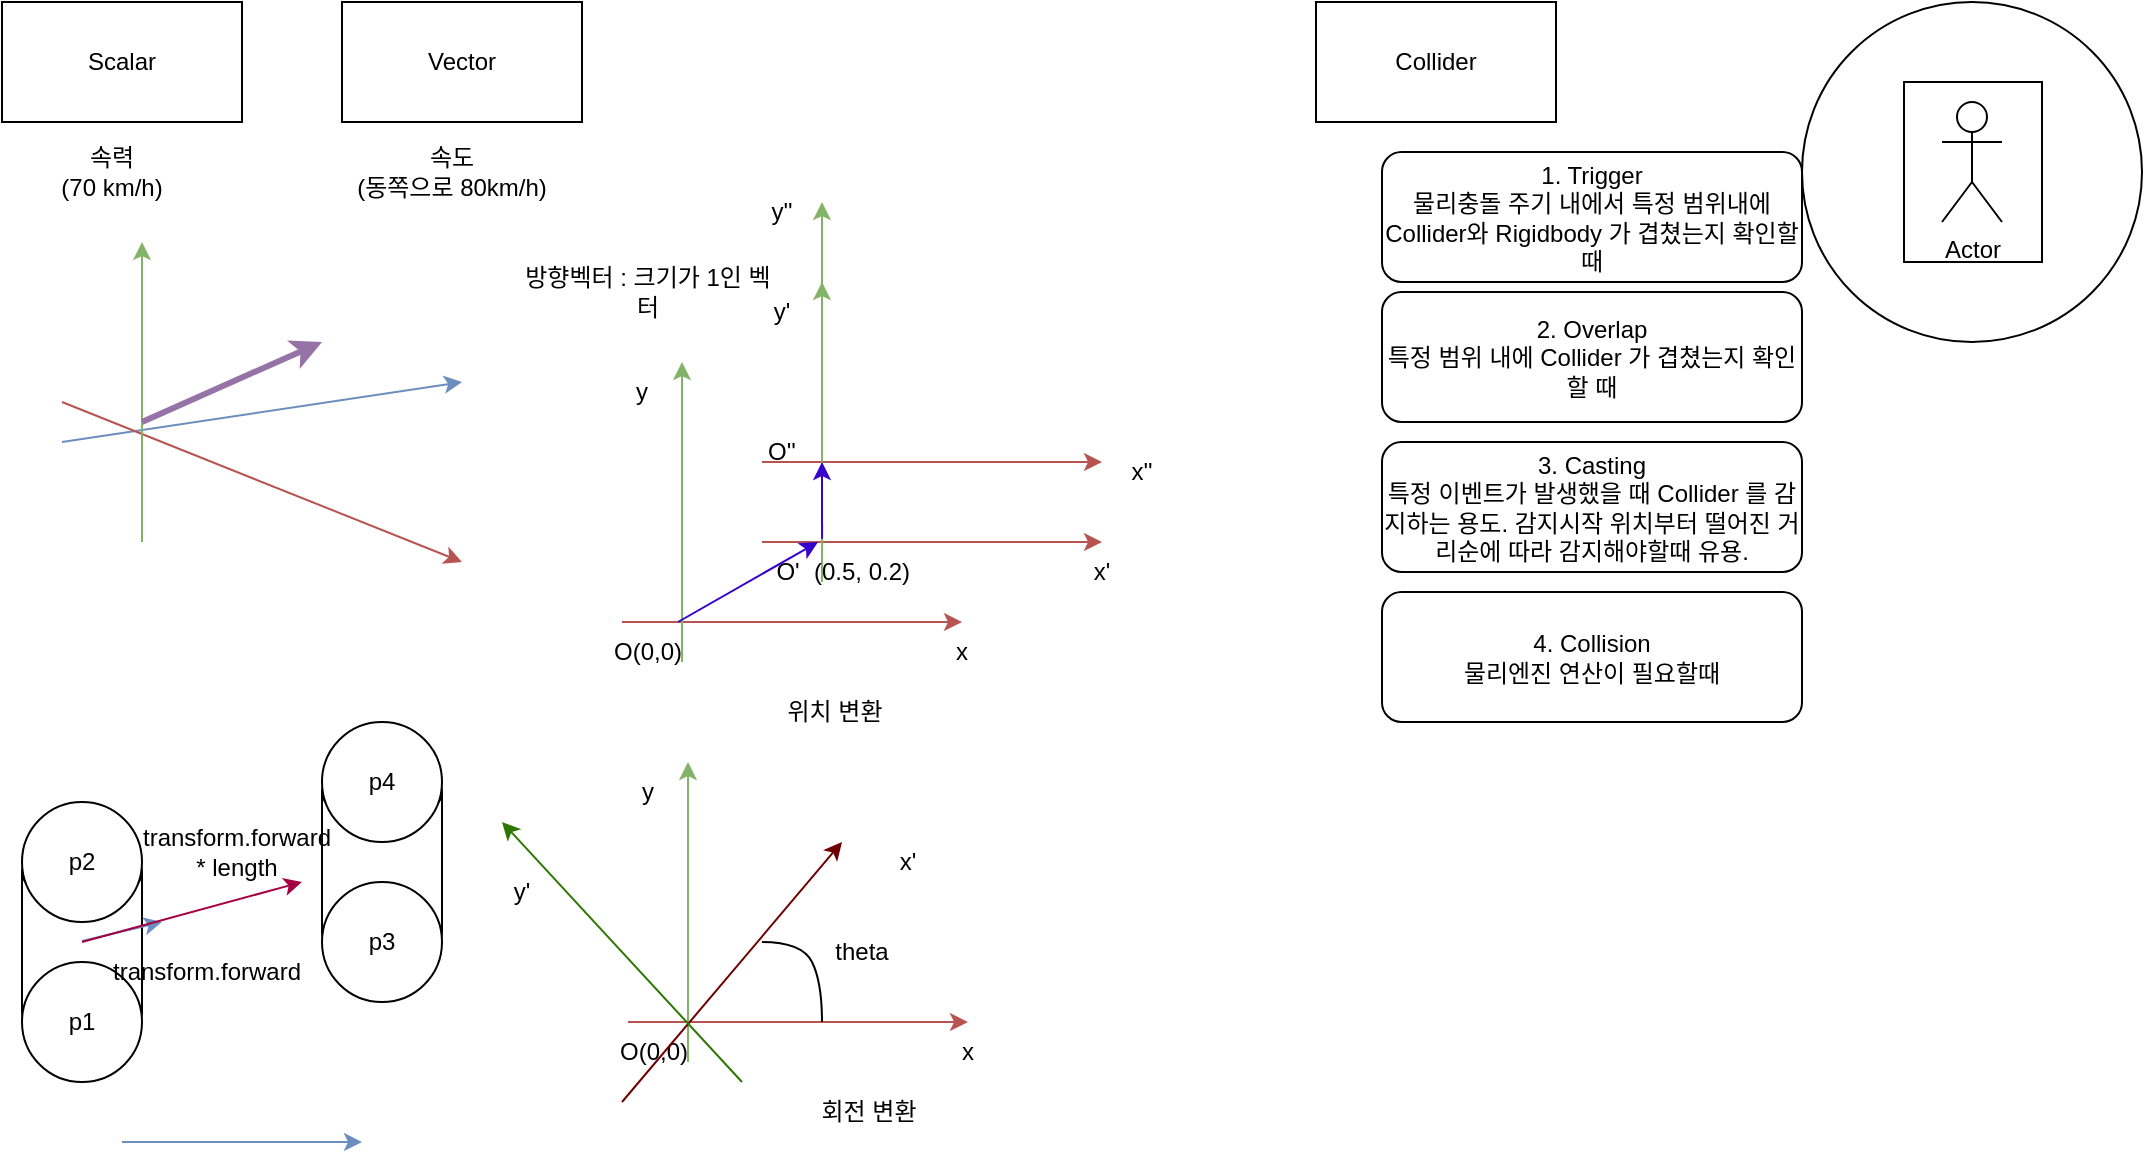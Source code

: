 <mxfile version="22.1.18" type="device">
  <diagram id="C5RBs43oDa-KdzZeNtuy" name="Page-1">
    <mxGraphModel dx="448" dy="437" grid="1" gridSize="10" guides="1" tooltips="1" connect="1" arrows="1" fold="1" page="1" pageScale="1" pageWidth="827" pageHeight="1169" math="0" shadow="0">
      <root>
        <mxCell id="WIyWlLk6GJQsqaUBKTNV-0" />
        <mxCell id="WIyWlLk6GJQsqaUBKTNV-1" parent="WIyWlLk6GJQsqaUBKTNV-0" />
        <mxCell id="uws5rtHumx_mVDU6YS2Q-72" value="" style="ellipse;whiteSpace=wrap;html=1;aspect=fixed;" vertex="1" parent="WIyWlLk6GJQsqaUBKTNV-1">
          <mxGeometry x="1070" y="30" width="170" height="170" as="geometry" />
        </mxCell>
        <mxCell id="uws5rtHumx_mVDU6YS2Q-73" value="" style="rounded=0;whiteSpace=wrap;html=1;" vertex="1" parent="WIyWlLk6GJQsqaUBKTNV-1">
          <mxGeometry x="1121" y="70" width="69" height="90" as="geometry" />
        </mxCell>
        <mxCell id="uws5rtHumx_mVDU6YS2Q-0" value="Scalar" style="rounded=0;whiteSpace=wrap;html=1;" vertex="1" parent="WIyWlLk6GJQsqaUBKTNV-1">
          <mxGeometry x="170" y="30" width="120" height="60" as="geometry" />
        </mxCell>
        <mxCell id="uws5rtHumx_mVDU6YS2Q-1" value="Vector" style="rounded=0;whiteSpace=wrap;html=1;" vertex="1" parent="WIyWlLk6GJQsqaUBKTNV-1">
          <mxGeometry x="340" y="30" width="120" height="60" as="geometry" />
        </mxCell>
        <mxCell id="uws5rtHumx_mVDU6YS2Q-2" value="속력&lt;br&gt;(70 km/h)" style="text;html=1;strokeColor=none;fillColor=none;align=center;verticalAlign=middle;whiteSpace=wrap;rounded=0;" vertex="1" parent="WIyWlLk6GJQsqaUBKTNV-1">
          <mxGeometry x="170" y="100" width="110" height="30" as="geometry" />
        </mxCell>
        <mxCell id="uws5rtHumx_mVDU6YS2Q-3" value="속도&lt;br&gt;(동쪽으로 80km/h)" style="text;html=1;strokeColor=none;fillColor=none;align=center;verticalAlign=middle;whiteSpace=wrap;rounded=0;" vertex="1" parent="WIyWlLk6GJQsqaUBKTNV-1">
          <mxGeometry x="340" y="100" width="110" height="30" as="geometry" />
        </mxCell>
        <mxCell id="uws5rtHumx_mVDU6YS2Q-4" value="" style="endArrow=classic;html=1;rounded=0;fillColor=#dae8fc;strokeColor=#6c8ebf;" edge="1" parent="WIyWlLk6GJQsqaUBKTNV-1">
          <mxGeometry width="50" height="50" relative="1" as="geometry">
            <mxPoint x="200" y="250" as="sourcePoint" />
            <mxPoint x="400" y="220" as="targetPoint" />
          </mxGeometry>
        </mxCell>
        <mxCell id="uws5rtHumx_mVDU6YS2Q-5" value="" style="endArrow=classic;html=1;rounded=0;fillColor=#f8cecc;strokeColor=#b85450;" edge="1" parent="WIyWlLk6GJQsqaUBKTNV-1">
          <mxGeometry width="50" height="50" relative="1" as="geometry">
            <mxPoint x="200" y="230" as="sourcePoint" />
            <mxPoint x="400" y="310" as="targetPoint" />
          </mxGeometry>
        </mxCell>
        <mxCell id="uws5rtHumx_mVDU6YS2Q-6" value="" style="endArrow=classic;html=1;rounded=0;fillColor=#d5e8d4;strokeColor=#82b366;" edge="1" parent="WIyWlLk6GJQsqaUBKTNV-1">
          <mxGeometry width="50" height="50" relative="1" as="geometry">
            <mxPoint x="240" y="300" as="sourcePoint" />
            <mxPoint x="240" y="150" as="targetPoint" />
          </mxGeometry>
        </mxCell>
        <mxCell id="uws5rtHumx_mVDU6YS2Q-7" value="" style="endArrow=classic;html=1;rounded=0;fillColor=#e1d5e7;strokeColor=#9673a6;strokeWidth=3;" edge="1" parent="WIyWlLk6GJQsqaUBKTNV-1">
          <mxGeometry width="50" height="50" relative="1" as="geometry">
            <mxPoint x="240" y="240" as="sourcePoint" />
            <mxPoint x="330" y="200" as="targetPoint" />
          </mxGeometry>
        </mxCell>
        <mxCell id="uws5rtHumx_mVDU6YS2Q-9" value="방향벡터 : 크기가 1인 벡터" style="text;html=1;strokeColor=none;fillColor=none;align=center;verticalAlign=middle;whiteSpace=wrap;rounded=0;" vertex="1" parent="WIyWlLk6GJQsqaUBKTNV-1">
          <mxGeometry x="430" y="150" width="126" height="50" as="geometry" />
        </mxCell>
        <mxCell id="uws5rtHumx_mVDU6YS2Q-11" value="" style="shape=cylinder3;whiteSpace=wrap;html=1;boundedLbl=1;backgroundOutline=1;size=15;" vertex="1" parent="WIyWlLk6GJQsqaUBKTNV-1">
          <mxGeometry x="180" y="450" width="60" height="100" as="geometry" />
        </mxCell>
        <mxCell id="uws5rtHumx_mVDU6YS2Q-13" value="" style="ellipse;whiteSpace=wrap;html=1;aspect=fixed;" vertex="1" parent="WIyWlLk6GJQsqaUBKTNV-1">
          <mxGeometry x="180" y="430" width="60" height="60" as="geometry" />
        </mxCell>
        <mxCell id="uws5rtHumx_mVDU6YS2Q-14" value="" style="ellipse;whiteSpace=wrap;html=1;aspect=fixed;" vertex="1" parent="WIyWlLk6GJQsqaUBKTNV-1">
          <mxGeometry x="180" y="510" width="60" height="60" as="geometry" />
        </mxCell>
        <mxCell id="uws5rtHumx_mVDU6YS2Q-15" value="" style="shape=cylinder3;whiteSpace=wrap;html=1;boundedLbl=1;backgroundOutline=1;size=15;" vertex="1" parent="WIyWlLk6GJQsqaUBKTNV-1">
          <mxGeometry x="330" y="410" width="60" height="100" as="geometry" />
        </mxCell>
        <mxCell id="uws5rtHumx_mVDU6YS2Q-16" value="" style="ellipse;whiteSpace=wrap;html=1;aspect=fixed;" vertex="1" parent="WIyWlLk6GJQsqaUBKTNV-1">
          <mxGeometry x="330" y="390" width="60" height="60" as="geometry" />
        </mxCell>
        <mxCell id="uws5rtHumx_mVDU6YS2Q-17" value="" style="ellipse;whiteSpace=wrap;html=1;aspect=fixed;" vertex="1" parent="WIyWlLk6GJQsqaUBKTNV-1">
          <mxGeometry x="330" y="470" width="60" height="60" as="geometry" />
        </mxCell>
        <mxCell id="uws5rtHumx_mVDU6YS2Q-19" value="" style="endArrow=classic;html=1;rounded=0;fillColor=#dae8fc;strokeColor=#6c8ebf;" edge="1" parent="WIyWlLk6GJQsqaUBKTNV-1">
          <mxGeometry width="50" height="50" relative="1" as="geometry">
            <mxPoint x="230" y="600" as="sourcePoint" />
            <mxPoint x="350" y="600" as="targetPoint" />
          </mxGeometry>
        </mxCell>
        <mxCell id="uws5rtHumx_mVDU6YS2Q-20" value="" style="endArrow=classic;html=1;rounded=0;fillColor=#dae8fc;strokeColor=#6c8ebf;" edge="1" parent="WIyWlLk6GJQsqaUBKTNV-1">
          <mxGeometry width="50" height="50" relative="1" as="geometry">
            <mxPoint x="210" y="499.5" as="sourcePoint" />
            <mxPoint x="250" y="490" as="targetPoint" />
          </mxGeometry>
        </mxCell>
        <mxCell id="uws5rtHumx_mVDU6YS2Q-22" value="" style="endArrow=classic;html=1;rounded=0;fillColor=#f8cecc;strokeColor=#b85450;" edge="1" parent="WIyWlLk6GJQsqaUBKTNV-1">
          <mxGeometry width="50" height="50" relative="1" as="geometry">
            <mxPoint x="480" y="340" as="sourcePoint" />
            <mxPoint x="650" y="340" as="targetPoint" />
          </mxGeometry>
        </mxCell>
        <mxCell id="uws5rtHumx_mVDU6YS2Q-23" value="" style="endArrow=classic;html=1;rounded=0;fillColor=#d5e8d4;strokeColor=#82b366;" edge="1" parent="WIyWlLk6GJQsqaUBKTNV-1">
          <mxGeometry width="50" height="50" relative="1" as="geometry">
            <mxPoint x="510" y="360" as="sourcePoint" />
            <mxPoint x="510" y="210" as="targetPoint" />
          </mxGeometry>
        </mxCell>
        <mxCell id="uws5rtHumx_mVDU6YS2Q-24" value="x" style="text;html=1;strokeColor=none;fillColor=none;align=center;verticalAlign=middle;whiteSpace=wrap;rounded=0;" vertex="1" parent="WIyWlLk6GJQsqaUBKTNV-1">
          <mxGeometry x="620" y="340" width="60" height="30" as="geometry" />
        </mxCell>
        <mxCell id="uws5rtHumx_mVDU6YS2Q-25" value="y" style="text;html=1;strokeColor=none;fillColor=none;align=center;verticalAlign=middle;whiteSpace=wrap;rounded=0;" vertex="1" parent="WIyWlLk6GJQsqaUBKTNV-1">
          <mxGeometry x="460" y="210" width="60" height="30" as="geometry" />
        </mxCell>
        <mxCell id="uws5rtHumx_mVDU6YS2Q-26" value="O(0,0)" style="text;html=1;strokeColor=none;fillColor=none;align=center;verticalAlign=middle;whiteSpace=wrap;rounded=0;" vertex="1" parent="WIyWlLk6GJQsqaUBKTNV-1">
          <mxGeometry x="463" y="340" width="60" height="30" as="geometry" />
        </mxCell>
        <mxCell id="uws5rtHumx_mVDU6YS2Q-27" value="" style="endArrow=classic;html=1;rounded=0;fillColor=#f8cecc;strokeColor=#b85450;" edge="1" parent="WIyWlLk6GJQsqaUBKTNV-1">
          <mxGeometry width="50" height="50" relative="1" as="geometry">
            <mxPoint x="550" y="300" as="sourcePoint" />
            <mxPoint x="720" y="300" as="targetPoint" />
          </mxGeometry>
        </mxCell>
        <mxCell id="uws5rtHumx_mVDU6YS2Q-28" value="" style="endArrow=classic;html=1;rounded=0;fillColor=#d5e8d4;strokeColor=#82b366;" edge="1" parent="WIyWlLk6GJQsqaUBKTNV-1">
          <mxGeometry width="50" height="50" relative="1" as="geometry">
            <mxPoint x="580" y="320" as="sourcePoint" />
            <mxPoint x="580" y="170" as="targetPoint" />
          </mxGeometry>
        </mxCell>
        <mxCell id="uws5rtHumx_mVDU6YS2Q-29" value="x&#39;" style="text;html=1;strokeColor=none;fillColor=none;align=center;verticalAlign=middle;whiteSpace=wrap;rounded=0;" vertex="1" parent="WIyWlLk6GJQsqaUBKTNV-1">
          <mxGeometry x="690" y="300" width="60" height="30" as="geometry" />
        </mxCell>
        <mxCell id="uws5rtHumx_mVDU6YS2Q-30" value="y&#39;" style="text;html=1;strokeColor=none;fillColor=none;align=center;verticalAlign=middle;whiteSpace=wrap;rounded=0;" vertex="1" parent="WIyWlLk6GJQsqaUBKTNV-1">
          <mxGeometry x="530" y="170" width="60" height="30" as="geometry" />
        </mxCell>
        <mxCell id="uws5rtHumx_mVDU6YS2Q-31" value="O&#39;" style="text;html=1;strokeColor=none;fillColor=none;align=center;verticalAlign=middle;whiteSpace=wrap;rounded=0;" vertex="1" parent="WIyWlLk6GJQsqaUBKTNV-1">
          <mxGeometry x="533" y="300" width="60" height="30" as="geometry" />
        </mxCell>
        <mxCell id="uws5rtHumx_mVDU6YS2Q-32" value="" style="endArrow=classic;html=1;rounded=0;exitX=0.75;exitY=0;exitDx=0;exitDy=0;entryX=0.75;entryY=0;entryDx=0;entryDy=0;fillColor=#6a00ff;strokeColor=#3700CC;" edge="1" parent="WIyWlLk6GJQsqaUBKTNV-1" source="uws5rtHumx_mVDU6YS2Q-26" target="uws5rtHumx_mVDU6YS2Q-31">
          <mxGeometry width="50" height="50" relative="1" as="geometry">
            <mxPoint x="570" y="340" as="sourcePoint" />
            <mxPoint x="620" y="290" as="targetPoint" />
          </mxGeometry>
        </mxCell>
        <mxCell id="uws5rtHumx_mVDU6YS2Q-33" value="위치 변환" style="text;html=1;strokeColor=none;fillColor=none;align=center;verticalAlign=middle;whiteSpace=wrap;rounded=0;" vertex="1" parent="WIyWlLk6GJQsqaUBKTNV-1">
          <mxGeometry x="523" y="370" width="127" height="30" as="geometry" />
        </mxCell>
        <mxCell id="uws5rtHumx_mVDU6YS2Q-34" value="(0.5, 0.2)" style="text;html=1;strokeColor=none;fillColor=none;align=center;verticalAlign=middle;whiteSpace=wrap;rounded=0;" vertex="1" parent="WIyWlLk6GJQsqaUBKTNV-1">
          <mxGeometry x="570" y="300" width="60" height="30" as="geometry" />
        </mxCell>
        <mxCell id="uws5rtHumx_mVDU6YS2Q-35" value="" style="endArrow=classic;html=1;rounded=0;fillColor=#f8cecc;strokeColor=#b85450;" edge="1" parent="WIyWlLk6GJQsqaUBKTNV-1">
          <mxGeometry width="50" height="50" relative="1" as="geometry">
            <mxPoint x="550" y="260" as="sourcePoint" />
            <mxPoint x="720" y="260" as="targetPoint" />
          </mxGeometry>
        </mxCell>
        <mxCell id="uws5rtHumx_mVDU6YS2Q-36" value="" style="endArrow=classic;html=1;rounded=0;fillColor=#d5e8d4;strokeColor=#82b366;" edge="1" parent="WIyWlLk6GJQsqaUBKTNV-1">
          <mxGeometry width="50" height="50" relative="1" as="geometry">
            <mxPoint x="580" y="280" as="sourcePoint" />
            <mxPoint x="580" y="130" as="targetPoint" />
          </mxGeometry>
        </mxCell>
        <mxCell id="uws5rtHumx_mVDU6YS2Q-37" value="y&#39;&#39;" style="text;html=1;strokeColor=none;fillColor=none;align=center;verticalAlign=middle;whiteSpace=wrap;rounded=0;" vertex="1" parent="WIyWlLk6GJQsqaUBKTNV-1">
          <mxGeometry x="530" y="120" width="60" height="30" as="geometry" />
        </mxCell>
        <mxCell id="uws5rtHumx_mVDU6YS2Q-38" value="x&#39;&#39;" style="text;html=1;strokeColor=none;fillColor=none;align=center;verticalAlign=middle;whiteSpace=wrap;rounded=0;" vertex="1" parent="WIyWlLk6GJQsqaUBKTNV-1">
          <mxGeometry x="710" y="250" width="60" height="30" as="geometry" />
        </mxCell>
        <mxCell id="uws5rtHumx_mVDU6YS2Q-40" value="O&#39;&#39;" style="text;html=1;strokeColor=none;fillColor=none;align=center;verticalAlign=middle;whiteSpace=wrap;rounded=0;" vertex="1" parent="WIyWlLk6GJQsqaUBKTNV-1">
          <mxGeometry x="530" y="240" width="60" height="30" as="geometry" />
        </mxCell>
        <mxCell id="uws5rtHumx_mVDU6YS2Q-41" value="" style="endArrow=classic;html=1;rounded=0;exitX=0.167;exitY=-0.056;exitDx=0;exitDy=0;fillColor=#6a00ff;strokeColor=#3700CC;exitPerimeter=0;" edge="1" parent="WIyWlLk6GJQsqaUBKTNV-1" source="uws5rtHumx_mVDU6YS2Q-34">
          <mxGeometry width="50" height="50" relative="1" as="geometry">
            <mxPoint x="518" y="350" as="sourcePoint" />
            <mxPoint x="580" y="260" as="targetPoint" />
          </mxGeometry>
        </mxCell>
        <mxCell id="uws5rtHumx_mVDU6YS2Q-42" value="" style="endArrow=classic;html=1;rounded=0;fillColor=#f8cecc;strokeColor=#b85450;" edge="1" parent="WIyWlLk6GJQsqaUBKTNV-1">
          <mxGeometry width="50" height="50" relative="1" as="geometry">
            <mxPoint x="483" y="540" as="sourcePoint" />
            <mxPoint x="653" y="540" as="targetPoint" />
          </mxGeometry>
        </mxCell>
        <mxCell id="uws5rtHumx_mVDU6YS2Q-43" value="" style="endArrow=classic;html=1;rounded=0;fillColor=#d5e8d4;strokeColor=#82b366;" edge="1" parent="WIyWlLk6GJQsqaUBKTNV-1">
          <mxGeometry width="50" height="50" relative="1" as="geometry">
            <mxPoint x="513" y="560" as="sourcePoint" />
            <mxPoint x="513" y="410" as="targetPoint" />
          </mxGeometry>
        </mxCell>
        <mxCell id="uws5rtHumx_mVDU6YS2Q-44" value="x" style="text;html=1;strokeColor=none;fillColor=none;align=center;verticalAlign=middle;whiteSpace=wrap;rounded=0;" vertex="1" parent="WIyWlLk6GJQsqaUBKTNV-1">
          <mxGeometry x="623" y="540" width="60" height="30" as="geometry" />
        </mxCell>
        <mxCell id="uws5rtHumx_mVDU6YS2Q-45" value="y" style="text;html=1;strokeColor=none;fillColor=none;align=center;verticalAlign=middle;whiteSpace=wrap;rounded=0;" vertex="1" parent="WIyWlLk6GJQsqaUBKTNV-1">
          <mxGeometry x="463" y="410" width="60" height="30" as="geometry" />
        </mxCell>
        <mxCell id="uws5rtHumx_mVDU6YS2Q-46" value="O(0,0)" style="text;html=1;strokeColor=none;fillColor=none;align=center;verticalAlign=middle;whiteSpace=wrap;rounded=0;" vertex="1" parent="WIyWlLk6GJQsqaUBKTNV-1">
          <mxGeometry x="466" y="540" width="60" height="30" as="geometry" />
        </mxCell>
        <mxCell id="uws5rtHumx_mVDU6YS2Q-47" value="" style="endArrow=classic;html=1;rounded=0;fillColor=#a20025;strokeColor=#6F0000;" edge="1" parent="WIyWlLk6GJQsqaUBKTNV-1">
          <mxGeometry width="50" height="50" relative="1" as="geometry">
            <mxPoint x="480" y="580" as="sourcePoint" />
            <mxPoint x="590" y="450" as="targetPoint" />
          </mxGeometry>
        </mxCell>
        <mxCell id="uws5rtHumx_mVDU6YS2Q-48" value="" style="endArrow=classic;html=1;rounded=0;fillColor=#60a917;strokeColor=#2D7600;" edge="1" parent="WIyWlLk6GJQsqaUBKTNV-1">
          <mxGeometry width="50" height="50" relative="1" as="geometry">
            <mxPoint x="540" y="570" as="sourcePoint" />
            <mxPoint x="420" y="440" as="targetPoint" />
          </mxGeometry>
        </mxCell>
        <mxCell id="uws5rtHumx_mVDU6YS2Q-49" value="" style="curved=1;endArrow=none;html=1;rounded=0;endFill=0;" edge="1" parent="WIyWlLk6GJQsqaUBKTNV-1">
          <mxGeometry width="50" height="50" relative="1" as="geometry">
            <mxPoint x="580" y="540" as="sourcePoint" />
            <mxPoint x="550" y="500" as="targetPoint" />
            <Array as="points">
              <mxPoint x="580" y="520" />
              <mxPoint x="570" y="500" />
            </Array>
          </mxGeometry>
        </mxCell>
        <mxCell id="uws5rtHumx_mVDU6YS2Q-50" value="theta" style="text;html=1;strokeColor=none;fillColor=none;align=center;verticalAlign=middle;whiteSpace=wrap;rounded=0;" vertex="1" parent="WIyWlLk6GJQsqaUBKTNV-1">
          <mxGeometry x="570" y="490" width="60" height="30" as="geometry" />
        </mxCell>
        <mxCell id="uws5rtHumx_mVDU6YS2Q-51" value="x&#39;" style="text;html=1;strokeColor=none;fillColor=none;align=center;verticalAlign=middle;whiteSpace=wrap;rounded=0;" vertex="1" parent="WIyWlLk6GJQsqaUBKTNV-1">
          <mxGeometry x="593" y="445" width="60" height="30" as="geometry" />
        </mxCell>
        <mxCell id="uws5rtHumx_mVDU6YS2Q-52" value="y&#39;" style="text;html=1;strokeColor=none;fillColor=none;align=center;verticalAlign=middle;whiteSpace=wrap;rounded=0;" vertex="1" parent="WIyWlLk6GJQsqaUBKTNV-1">
          <mxGeometry x="400" y="460" width="60" height="30" as="geometry" />
        </mxCell>
        <mxCell id="uws5rtHumx_mVDU6YS2Q-53" value="회전 변환" style="text;html=1;strokeColor=none;fillColor=none;align=center;verticalAlign=middle;whiteSpace=wrap;rounded=0;" vertex="1" parent="WIyWlLk6GJQsqaUBKTNV-1">
          <mxGeometry x="540" y="570" width="127" height="30" as="geometry" />
        </mxCell>
        <mxCell id="uws5rtHumx_mVDU6YS2Q-55" value="p1" style="text;html=1;strokeColor=none;fillColor=none;align=center;verticalAlign=middle;whiteSpace=wrap;rounded=0;" vertex="1" parent="WIyWlLk6GJQsqaUBKTNV-1">
          <mxGeometry x="195" y="525" width="30" height="30" as="geometry" />
        </mxCell>
        <mxCell id="uws5rtHumx_mVDU6YS2Q-56" value="p2" style="text;html=1;strokeColor=none;fillColor=none;align=center;verticalAlign=middle;whiteSpace=wrap;rounded=0;" vertex="1" parent="WIyWlLk6GJQsqaUBKTNV-1">
          <mxGeometry x="195" y="445" width="30" height="30" as="geometry" />
        </mxCell>
        <mxCell id="uws5rtHumx_mVDU6YS2Q-57" value="p3" style="text;html=1;strokeColor=none;fillColor=none;align=center;verticalAlign=middle;whiteSpace=wrap;rounded=0;" vertex="1" parent="WIyWlLk6GJQsqaUBKTNV-1">
          <mxGeometry x="345" y="485" width="30" height="30" as="geometry" />
        </mxCell>
        <mxCell id="uws5rtHumx_mVDU6YS2Q-58" value="p4" style="text;html=1;strokeColor=none;fillColor=none;align=center;verticalAlign=middle;whiteSpace=wrap;rounded=0;" vertex="1" parent="WIyWlLk6GJQsqaUBKTNV-1">
          <mxGeometry x="345" y="405" width="30" height="30" as="geometry" />
        </mxCell>
        <mxCell id="uws5rtHumx_mVDU6YS2Q-59" value="transform.forward" style="text;html=1;strokeColor=none;fillColor=none;align=center;verticalAlign=middle;whiteSpace=wrap;rounded=0;" vertex="1" parent="WIyWlLk6GJQsqaUBKTNV-1">
          <mxGeometry x="225" y="500" width="95" height="30" as="geometry" />
        </mxCell>
        <mxCell id="uws5rtHumx_mVDU6YS2Q-61" value="" style="endArrow=classic;html=1;rounded=0;fillColor=#d80073;strokeColor=#A50040;" edge="1" parent="WIyWlLk6GJQsqaUBKTNV-1">
          <mxGeometry width="50" height="50" relative="1" as="geometry">
            <mxPoint x="210" y="500" as="sourcePoint" />
            <mxPoint x="320" y="470" as="targetPoint" />
          </mxGeometry>
        </mxCell>
        <mxCell id="uws5rtHumx_mVDU6YS2Q-62" value="transform.forward&lt;br&gt;* length" style="text;html=1;strokeColor=none;fillColor=none;align=center;verticalAlign=middle;whiteSpace=wrap;rounded=0;" vertex="1" parent="WIyWlLk6GJQsqaUBKTNV-1">
          <mxGeometry x="240" y="440" width="95" height="30" as="geometry" />
        </mxCell>
        <mxCell id="uws5rtHumx_mVDU6YS2Q-63" value="Collider" style="rounded=0;whiteSpace=wrap;html=1;" vertex="1" parent="WIyWlLk6GJQsqaUBKTNV-1">
          <mxGeometry x="827" y="30" width="120" height="60" as="geometry" />
        </mxCell>
        <mxCell id="uws5rtHumx_mVDU6YS2Q-66" value="1. Trigger&lt;br&gt;물리충돌 주기 내에서 특정 범위내에 Collider와 Rigidbody 가 겹쳤는지 확인할 때" style="rounded=1;whiteSpace=wrap;html=1;" vertex="1" parent="WIyWlLk6GJQsqaUBKTNV-1">
          <mxGeometry x="860" y="105" width="210" height="65" as="geometry" />
        </mxCell>
        <mxCell id="uws5rtHumx_mVDU6YS2Q-67" value="2. Overlap&lt;br&gt;특정 범위 내에 Collider 가 겹쳤는지 확인할 때" style="rounded=1;whiteSpace=wrap;html=1;" vertex="1" parent="WIyWlLk6GJQsqaUBKTNV-1">
          <mxGeometry x="860" y="175" width="210" height="65" as="geometry" />
        </mxCell>
        <mxCell id="uws5rtHumx_mVDU6YS2Q-68" value="3. Casting&lt;br&gt;특정 이벤트가 발생했을 때 Collider 를 감지하는 용도. 감지시작 위치부터 떨어진 거리순에 따라 감지해야할때 유용." style="rounded=1;whiteSpace=wrap;html=1;" vertex="1" parent="WIyWlLk6GJQsqaUBKTNV-1">
          <mxGeometry x="860" y="250" width="210" height="65" as="geometry" />
        </mxCell>
        <mxCell id="uws5rtHumx_mVDU6YS2Q-69" value="4. Collision&lt;br&gt;물리엔진 연산이 필요할때" style="rounded=1;whiteSpace=wrap;html=1;" vertex="1" parent="WIyWlLk6GJQsqaUBKTNV-1">
          <mxGeometry x="860" y="325" width="210" height="65" as="geometry" />
        </mxCell>
        <mxCell id="uws5rtHumx_mVDU6YS2Q-71" value="Actor" style="shape=umlActor;verticalLabelPosition=bottom;verticalAlign=top;html=1;outlineConnect=0;" vertex="1" parent="WIyWlLk6GJQsqaUBKTNV-1">
          <mxGeometry x="1140" y="80" width="30" height="60" as="geometry" />
        </mxCell>
      </root>
    </mxGraphModel>
  </diagram>
</mxfile>
